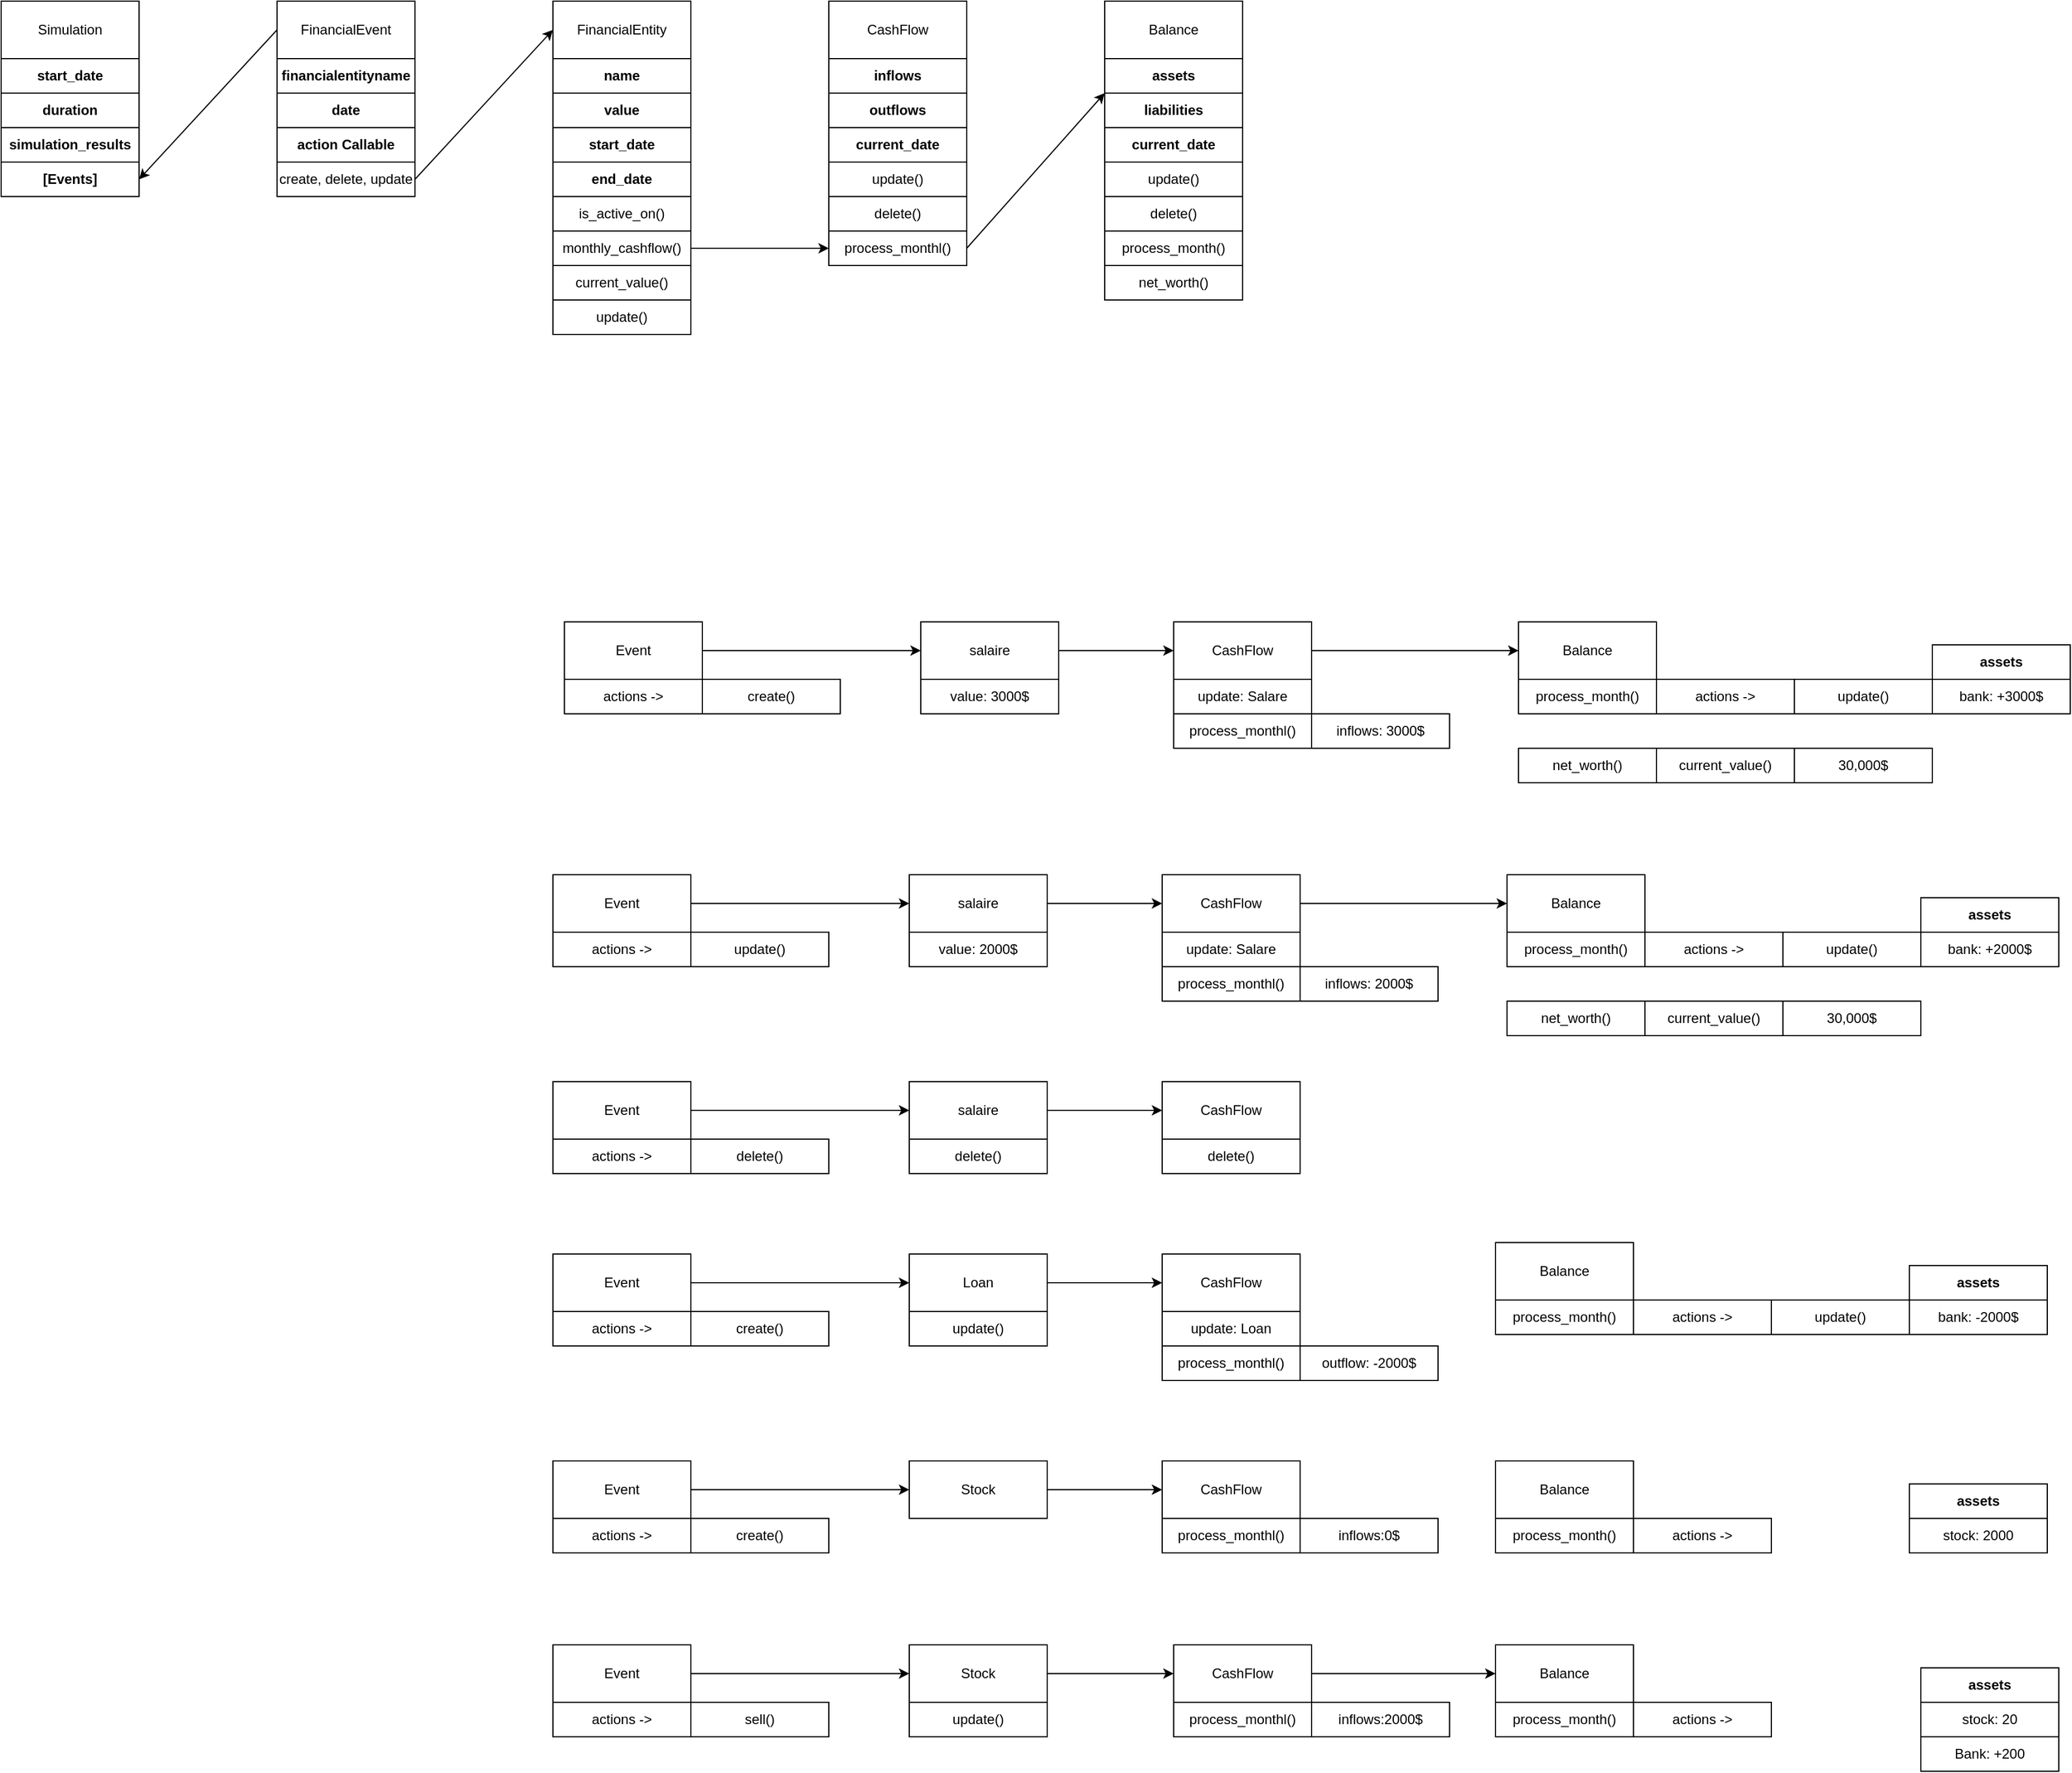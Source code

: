 <mxfile>
    <diagram id="eHtZHDjXAGR3Z7nq8ZNQ" name="Page-1">
        <mxGraphModel dx="1804" dy="349" grid="1" gridSize="10" guides="1" tooltips="1" connect="1" arrows="1" fold="1" page="1" pageScale="1" pageWidth="850" pageHeight="1100" math="0" shadow="0">
            <root>
                <mxCell id="0"/>
                <mxCell id="1" parent="0"/>
                <mxCell id="2" value="FinancialEntity" style="rounded=0;whiteSpace=wrap;html=1;" parent="1" vertex="1">
                    <mxGeometry x="120" y="160" width="120" height="50" as="geometry"/>
                </mxCell>
                <mxCell id="3" value="name" style="rounded=0;whiteSpace=wrap;html=1;fontStyle=1" parent="1" vertex="1">
                    <mxGeometry x="120" y="210" width="120" height="30" as="geometry"/>
                </mxCell>
                <mxCell id="6" value="value" style="rounded=0;whiteSpace=wrap;html=1;fontStyle=1" parent="1" vertex="1">
                    <mxGeometry x="120" y="240" width="120" height="30" as="geometry"/>
                </mxCell>
                <mxCell id="7" value="start_date" style="rounded=0;whiteSpace=wrap;html=1;fontStyle=1" parent="1" vertex="1">
                    <mxGeometry x="120" y="270" width="120" height="30" as="geometry"/>
                </mxCell>
                <mxCell id="8" value="end_date" style="rounded=0;whiteSpace=wrap;html=1;fontStyle=1" parent="1" vertex="1">
                    <mxGeometry x="120" y="300" width="120" height="30" as="geometry"/>
                </mxCell>
                <mxCell id="20" style="edgeStyle=none;html=1;exitX=1;exitY=0.5;exitDx=0;exitDy=0;entryX=0;entryY=0.5;entryDx=0;entryDy=0;" parent="1" source="9" target="19" edge="1">
                    <mxGeometry relative="1" as="geometry"/>
                </mxCell>
                <mxCell id="9" value="monthly_cashflow()" style="rounded=0;whiteSpace=wrap;html=1;" parent="1" vertex="1">
                    <mxGeometry x="120" y="360" width="120" height="30" as="geometry"/>
                </mxCell>
                <mxCell id="10" value="current_value()" style="rounded=0;whiteSpace=wrap;html=1;" parent="1" vertex="1">
                    <mxGeometry x="120" y="390" width="120" height="30" as="geometry"/>
                </mxCell>
                <mxCell id="11" value="update()" style="rounded=0;whiteSpace=wrap;html=1;" parent="1" vertex="1">
                    <mxGeometry x="120" y="420" width="120" height="30" as="geometry"/>
                </mxCell>
                <mxCell id="13" value="is_active_on()" style="rounded=0;whiteSpace=wrap;html=1;" parent="1" vertex="1">
                    <mxGeometry x="120" y="330" width="120" height="30" as="geometry"/>
                </mxCell>
                <mxCell id="15" value="CashFlow" style="rounded=0;whiteSpace=wrap;html=1;" parent="1" vertex="1">
                    <mxGeometry x="360" y="160" width="120" height="50" as="geometry"/>
                </mxCell>
                <mxCell id="16" value="inflows" style="rounded=0;whiteSpace=wrap;html=1;fontStyle=1" parent="1" vertex="1">
                    <mxGeometry x="360" y="210" width="120" height="30" as="geometry"/>
                </mxCell>
                <mxCell id="17" value="outflows" style="rounded=0;whiteSpace=wrap;html=1;fontStyle=1" parent="1" vertex="1">
                    <mxGeometry x="360" y="240" width="120" height="30" as="geometry"/>
                </mxCell>
                <mxCell id="25" style="edgeStyle=none;html=1;exitX=1;exitY=0.5;exitDx=0;exitDy=0;entryX=0;entryY=0;entryDx=0;entryDy=0;" parent="1" source="19" target="23" edge="1">
                    <mxGeometry relative="1" as="geometry"/>
                </mxCell>
                <mxCell id="19" value="&lt;span style=&quot;font-weight: normal;&quot;&gt;process_monthl()&lt;/span&gt;" style="rounded=0;whiteSpace=wrap;html=1;fontStyle=1" parent="1" vertex="1">
                    <mxGeometry x="360" y="360" width="120" height="30" as="geometry"/>
                </mxCell>
                <mxCell id="21" value="Balance" style="rounded=0;whiteSpace=wrap;html=1;" parent="1" vertex="1">
                    <mxGeometry x="600" y="160" width="120" height="50" as="geometry"/>
                </mxCell>
                <mxCell id="22" value="assets" style="rounded=0;whiteSpace=wrap;html=1;fontStyle=1" parent="1" vertex="1">
                    <mxGeometry x="600" y="210" width="120" height="30" as="geometry"/>
                </mxCell>
                <mxCell id="23" value="liabilities" style="rounded=0;whiteSpace=wrap;html=1;fontStyle=1" parent="1" vertex="1">
                    <mxGeometry x="600" y="240" width="120" height="30" as="geometry"/>
                </mxCell>
                <mxCell id="26" value="Simulation" style="rounded=0;whiteSpace=wrap;html=1;" parent="1" vertex="1">
                    <mxGeometry x="-360" y="160" width="120" height="50" as="geometry"/>
                </mxCell>
                <mxCell id="27" value="current_date" style="rounded=0;whiteSpace=wrap;html=1;fontStyle=1" parent="1" vertex="1">
                    <mxGeometry x="360" y="270" width="120" height="30" as="geometry"/>
                </mxCell>
                <mxCell id="29" value="current_date" style="rounded=0;whiteSpace=wrap;html=1;fontStyle=1" parent="1" vertex="1">
                    <mxGeometry x="600" y="270" width="120" height="30" as="geometry"/>
                </mxCell>
                <mxCell id="30" value="&lt;span style=&quot;font-weight: normal;&quot;&gt;process_month()&lt;/span&gt;" style="rounded=0;whiteSpace=wrap;html=1;fontStyle=1" parent="1" vertex="1">
                    <mxGeometry x="600" y="360" width="120" height="30" as="geometry"/>
                </mxCell>
                <mxCell id="31" value="start_date" style="rounded=0;whiteSpace=wrap;html=1;fontStyle=1" parent="1" vertex="1">
                    <mxGeometry x="-360" y="210" width="120" height="30" as="geometry"/>
                </mxCell>
                <mxCell id="32" value="duration" style="rounded=0;whiteSpace=wrap;html=1;fontStyle=1" parent="1" vertex="1">
                    <mxGeometry x="-360" y="240" width="120" height="30" as="geometry"/>
                </mxCell>
                <mxCell id="33" value="[Events]" style="rounded=0;whiteSpace=wrap;html=1;fontStyle=1" parent="1" vertex="1">
                    <mxGeometry x="-360" y="300" width="120" height="30" as="geometry"/>
                </mxCell>
                <mxCell id="40" style="edgeStyle=none;html=1;exitX=0;exitY=0.5;exitDx=0;exitDy=0;entryX=1;entryY=0.5;entryDx=0;entryDy=0;" parent="1" source="34" target="33" edge="1">
                    <mxGeometry relative="1" as="geometry">
                        <mxPoint x="-200" y="185" as="sourcePoint"/>
                    </mxGeometry>
                </mxCell>
                <mxCell id="34" value="FinancialEvent" style="rounded=0;whiteSpace=wrap;html=1;" parent="1" vertex="1">
                    <mxGeometry x="-120" y="160" width="120" height="50" as="geometry"/>
                </mxCell>
                <mxCell id="35" value="financialentityname" style="rounded=0;whiteSpace=wrap;html=1;fontStyle=1" parent="1" vertex="1">
                    <mxGeometry x="-120" y="210" width="120" height="30" as="geometry"/>
                </mxCell>
                <mxCell id="36" value="date" style="rounded=0;whiteSpace=wrap;html=1;fontStyle=1" parent="1" vertex="1">
                    <mxGeometry x="-120" y="240" width="120" height="30" as="geometry"/>
                </mxCell>
                <mxCell id="37" value="action Callable" style="rounded=0;whiteSpace=wrap;html=1;fontStyle=1" parent="1" vertex="1">
                    <mxGeometry x="-120" y="270" width="120" height="30" as="geometry"/>
                </mxCell>
                <mxCell id="42" style="edgeStyle=none;html=1;exitX=1;exitY=0.5;exitDx=0;exitDy=0;entryX=0;entryY=0.5;entryDx=0;entryDy=0;" parent="1" source="39" target="2" edge="1">
                    <mxGeometry relative="1" as="geometry"/>
                </mxCell>
                <mxCell id="39" value="create, delete, update" style="rounded=0;whiteSpace=wrap;html=1;fontStyle=0" parent="1" vertex="1">
                    <mxGeometry x="-120" y="300" width="120" height="30" as="geometry"/>
                </mxCell>
                <mxCell id="41" value="simulation_results" style="rounded=0;whiteSpace=wrap;html=1;fontStyle=1" parent="1" vertex="1">
                    <mxGeometry x="-360" y="270" width="120" height="30" as="geometry"/>
                </mxCell>
                <mxCell id="44" style="edgeStyle=none;html=1;exitX=1;exitY=0.5;exitDx=0;exitDy=0;entryX=0;entryY=0.5;entryDx=0;entryDy=0;" parent="1" source="43" target="45" edge="1">
                    <mxGeometry relative="1" as="geometry">
                        <mxPoint x="660" y="739.889" as="targetPoint"/>
                    </mxGeometry>
                </mxCell>
                <mxCell id="43" value="salaire" style="rounded=0;whiteSpace=wrap;html=1;" parent="1" vertex="1">
                    <mxGeometry x="440" y="700" width="120" height="50" as="geometry"/>
                </mxCell>
                <mxCell id="53" style="edgeStyle=none;html=1;exitX=1;exitY=0.5;exitDx=0;exitDy=0;" parent="1" source="45" target="48" edge="1">
                    <mxGeometry relative="1" as="geometry"/>
                </mxCell>
                <mxCell id="45" value="CashFlow" style="rounded=0;whiteSpace=wrap;html=1;" parent="1" vertex="1">
                    <mxGeometry x="660" y="700" width="120" height="50" as="geometry"/>
                </mxCell>
                <mxCell id="46" value="&lt;span style=&quot;font-weight: normal;&quot;&gt;inflows: 3000$&lt;/span&gt;" style="rounded=0;whiteSpace=wrap;html=1;fontStyle=1" parent="1" vertex="1">
                    <mxGeometry x="780" y="780" width="120" height="30" as="geometry"/>
                </mxCell>
                <mxCell id="47" value="&lt;span style=&quot;font-weight: normal;&quot;&gt;process_monthl()&lt;/span&gt;" style="rounded=0;whiteSpace=wrap;html=1;fontStyle=1" parent="1" vertex="1">
                    <mxGeometry x="660" y="780" width="120" height="30" as="geometry"/>
                </mxCell>
                <mxCell id="48" value="Balance" style="rounded=0;whiteSpace=wrap;html=1;" parent="1" vertex="1">
                    <mxGeometry x="960" y="700" width="120" height="50" as="geometry"/>
                </mxCell>
                <mxCell id="50" value="&lt;span style=&quot;font-weight: normal;&quot;&gt;process_month()&lt;/span&gt;" style="rounded=0;whiteSpace=wrap;html=1;fontStyle=1" parent="1" vertex="1">
                    <mxGeometry x="960" y="750" width="120" height="30" as="geometry"/>
                </mxCell>
                <mxCell id="51" value="assets" style="rounded=0;whiteSpace=wrap;html=1;fontStyle=1" parent="1" vertex="1">
                    <mxGeometry x="1320" y="720" width="120" height="30" as="geometry"/>
                </mxCell>
                <mxCell id="52" value="bank: +3000$" style="rounded=0;whiteSpace=wrap;html=1;fontStyle=0" parent="1" vertex="1">
                    <mxGeometry x="1320" y="750" width="120" height="30" as="geometry"/>
                </mxCell>
                <mxCell id="54" value="&lt;span style=&quot;font-weight: normal;&quot;&gt;net_worth()&lt;/span&gt;" style="rounded=0;whiteSpace=wrap;html=1;fontStyle=1" parent="1" vertex="1">
                    <mxGeometry x="600" y="390" width="120" height="30" as="geometry"/>
                </mxCell>
                <mxCell id="55" value="&lt;span style=&quot;font-weight: normal;&quot;&gt;net_worth()&lt;/span&gt;" style="rounded=0;whiteSpace=wrap;html=1;fontStyle=1" parent="1" vertex="1">
                    <mxGeometry x="960" y="810" width="120" height="30" as="geometry"/>
                </mxCell>
                <mxCell id="56" value="&lt;span style=&quot;font-weight: normal;&quot;&gt;current_value()&lt;/span&gt;" style="rounded=0;whiteSpace=wrap;html=1;fontStyle=1" parent="1" vertex="1">
                    <mxGeometry x="1080" y="810" width="120" height="30" as="geometry"/>
                </mxCell>
                <mxCell id="57" value="30,000$" style="rounded=0;whiteSpace=wrap;html=1;fontStyle=0" parent="1" vertex="1">
                    <mxGeometry x="1200" y="810" width="120" height="30" as="geometry"/>
                </mxCell>
                <mxCell id="58" value="actions -&amp;gt;" style="rounded=0;whiteSpace=wrap;html=1;fontStyle=0" parent="1" vertex="1">
                    <mxGeometry x="1080" y="750" width="120" height="30" as="geometry"/>
                </mxCell>
                <mxCell id="59" value="update()" style="rounded=0;whiteSpace=wrap;html=1;fontStyle=0" parent="1" vertex="1">
                    <mxGeometry x="1200" y="750" width="120" height="30" as="geometry"/>
                </mxCell>
                <mxCell id="67" style="edgeStyle=none;html=1;exitX=1;exitY=0.5;exitDx=0;exitDy=0;" parent="1" source="61" target="43" edge="1">
                    <mxGeometry relative="1" as="geometry"/>
                </mxCell>
                <mxCell id="61" value="Event" style="rounded=0;whiteSpace=wrap;html=1;" parent="1" vertex="1">
                    <mxGeometry x="130" y="700" width="120" height="50" as="geometry"/>
                </mxCell>
                <mxCell id="64" value="actions -&amp;gt;" style="rounded=0;whiteSpace=wrap;html=1;fontStyle=0" parent="1" vertex="1">
                    <mxGeometry x="130" y="750" width="120" height="30" as="geometry"/>
                </mxCell>
                <mxCell id="65" value="create()" style="rounded=0;whiteSpace=wrap;html=1;fontStyle=0" parent="1" vertex="1">
                    <mxGeometry x="250" y="750" width="120" height="30" as="geometry"/>
                </mxCell>
                <mxCell id="66" value="&lt;span style=&quot;font-weight: normal;&quot;&gt;value: 3000$&lt;/span&gt;" style="rounded=0;whiteSpace=wrap;html=1;fontStyle=1" parent="1" vertex="1">
                    <mxGeometry x="440" y="750" width="120" height="30" as="geometry"/>
                </mxCell>
                <mxCell id="68" style="edgeStyle=none;html=1;exitX=1;exitY=0.5;exitDx=0;exitDy=0;entryX=0;entryY=0.5;entryDx=0;entryDy=0;" parent="1" source="69" target="71" edge="1">
                    <mxGeometry relative="1" as="geometry">
                        <mxPoint x="650" y="959.889" as="targetPoint"/>
                    </mxGeometry>
                </mxCell>
                <mxCell id="69" value="salaire" style="rounded=0;whiteSpace=wrap;html=1;" parent="1" vertex="1">
                    <mxGeometry x="430" y="920" width="120" height="50" as="geometry"/>
                </mxCell>
                <mxCell id="70" style="edgeStyle=none;html=1;exitX=1;exitY=0.5;exitDx=0;exitDy=0;" parent="1" source="71" target="74" edge="1">
                    <mxGeometry relative="1" as="geometry"/>
                </mxCell>
                <mxCell id="71" value="CashFlow" style="rounded=0;whiteSpace=wrap;html=1;" parent="1" vertex="1">
                    <mxGeometry x="650" y="920" width="120" height="50" as="geometry"/>
                </mxCell>
                <mxCell id="72" value="&lt;span style=&quot;font-weight: normal;&quot;&gt;inflows: 2000$&lt;/span&gt;" style="rounded=0;whiteSpace=wrap;html=1;fontStyle=1" parent="1" vertex="1">
                    <mxGeometry x="770" y="1000" width="120" height="30" as="geometry"/>
                </mxCell>
                <mxCell id="73" value="&lt;span style=&quot;font-weight: normal;&quot;&gt;process_monthl()&lt;/span&gt;" style="rounded=0;whiteSpace=wrap;html=1;fontStyle=1" parent="1" vertex="1">
                    <mxGeometry x="650" y="1000" width="120" height="30" as="geometry"/>
                </mxCell>
                <mxCell id="74" value="Balance" style="rounded=0;whiteSpace=wrap;html=1;" parent="1" vertex="1">
                    <mxGeometry x="950" y="920" width="120" height="50" as="geometry"/>
                </mxCell>
                <mxCell id="75" value="&lt;span style=&quot;font-weight: normal;&quot;&gt;process_month()&lt;/span&gt;" style="rounded=0;whiteSpace=wrap;html=1;fontStyle=1" parent="1" vertex="1">
                    <mxGeometry x="950" y="970" width="120" height="30" as="geometry"/>
                </mxCell>
                <mxCell id="76" value="assets" style="rounded=0;whiteSpace=wrap;html=1;fontStyle=1" parent="1" vertex="1">
                    <mxGeometry x="1310" y="940" width="120" height="30" as="geometry"/>
                </mxCell>
                <mxCell id="77" value="bank: +2000$" style="rounded=0;whiteSpace=wrap;html=1;fontStyle=0" parent="1" vertex="1">
                    <mxGeometry x="1310" y="970" width="120" height="30" as="geometry"/>
                </mxCell>
                <mxCell id="78" value="&lt;span style=&quot;font-weight: normal;&quot;&gt;net_worth()&lt;/span&gt;" style="rounded=0;whiteSpace=wrap;html=1;fontStyle=1" parent="1" vertex="1">
                    <mxGeometry x="950" y="1030" width="120" height="30" as="geometry"/>
                </mxCell>
                <mxCell id="79" value="&lt;span style=&quot;font-weight: normal;&quot;&gt;current_value()&lt;/span&gt;" style="rounded=0;whiteSpace=wrap;html=1;fontStyle=1" parent="1" vertex="1">
                    <mxGeometry x="1070" y="1030" width="120" height="30" as="geometry"/>
                </mxCell>
                <mxCell id="80" value="30,000$" style="rounded=0;whiteSpace=wrap;html=1;fontStyle=0" parent="1" vertex="1">
                    <mxGeometry x="1190" y="1030" width="120" height="30" as="geometry"/>
                </mxCell>
                <mxCell id="81" value="actions -&amp;gt;" style="rounded=0;whiteSpace=wrap;html=1;fontStyle=0" parent="1" vertex="1">
                    <mxGeometry x="1070" y="970" width="120" height="30" as="geometry"/>
                </mxCell>
                <mxCell id="82" value="update()" style="rounded=0;whiteSpace=wrap;html=1;fontStyle=0" parent="1" vertex="1">
                    <mxGeometry x="1190" y="970" width="120" height="30" as="geometry"/>
                </mxCell>
                <mxCell id="83" style="edgeStyle=none;html=1;exitX=1;exitY=0.5;exitDx=0;exitDy=0;" parent="1" source="84" target="69" edge="1">
                    <mxGeometry relative="1" as="geometry"/>
                </mxCell>
                <mxCell id="84" value="Event" style="rounded=0;whiteSpace=wrap;html=1;" parent="1" vertex="1">
                    <mxGeometry x="120" y="920" width="120" height="50" as="geometry"/>
                </mxCell>
                <mxCell id="85" value="actions -&amp;gt;" style="rounded=0;whiteSpace=wrap;html=1;fontStyle=0" parent="1" vertex="1">
                    <mxGeometry x="120" y="970" width="120" height="30" as="geometry"/>
                </mxCell>
                <mxCell id="86" value="update()" style="rounded=0;whiteSpace=wrap;html=1;fontStyle=0" parent="1" vertex="1">
                    <mxGeometry x="240" y="970" width="120" height="30" as="geometry"/>
                </mxCell>
                <mxCell id="87" value="&lt;span style=&quot;font-weight: normal;&quot;&gt;value: 2000$&lt;/span&gt;" style="rounded=0;whiteSpace=wrap;html=1;fontStyle=1" parent="1" vertex="1">
                    <mxGeometry x="430" y="970" width="120" height="30" as="geometry"/>
                </mxCell>
                <mxCell id="88" style="edgeStyle=none;html=1;exitX=1;exitY=0.5;exitDx=0;exitDy=0;entryX=0;entryY=0.5;entryDx=0;entryDy=0;" parent="1" source="89" edge="1">
                    <mxGeometry relative="1" as="geometry">
                        <mxPoint x="650" y="1125" as="targetPoint"/>
                    </mxGeometry>
                </mxCell>
                <mxCell id="89" value="salaire" style="rounded=0;whiteSpace=wrap;html=1;" parent="1" vertex="1">
                    <mxGeometry x="430" y="1100" width="120" height="50" as="geometry"/>
                </mxCell>
                <mxCell id="103" style="edgeStyle=none;html=1;exitX=1;exitY=0.5;exitDx=0;exitDy=0;" parent="1" source="104" target="89" edge="1">
                    <mxGeometry relative="1" as="geometry"/>
                </mxCell>
                <mxCell id="104" value="Event" style="rounded=0;whiteSpace=wrap;html=1;" parent="1" vertex="1">
                    <mxGeometry x="120" y="1100" width="120" height="50" as="geometry"/>
                </mxCell>
                <mxCell id="105" value="actions -&amp;gt;" style="rounded=0;whiteSpace=wrap;html=1;fontStyle=0" parent="1" vertex="1">
                    <mxGeometry x="120" y="1150" width="120" height="30" as="geometry"/>
                </mxCell>
                <mxCell id="106" value="delete()" style="rounded=0;whiteSpace=wrap;html=1;fontStyle=0" parent="1" vertex="1">
                    <mxGeometry x="240" y="1150" width="120" height="30" as="geometry"/>
                </mxCell>
                <mxCell id="108" value="delete()" style="rounded=0;whiteSpace=wrap;html=1;" parent="1" vertex="1">
                    <mxGeometry x="430" y="1150" width="120" height="30" as="geometry"/>
                </mxCell>
                <mxCell id="109" value="CashFlow" style="rounded=0;whiteSpace=wrap;html=1;" parent="1" vertex="1">
                    <mxGeometry x="650" y="1100" width="120" height="50" as="geometry"/>
                </mxCell>
                <mxCell id="111" value="delete()" style="rounded=0;whiteSpace=wrap;html=1;" parent="1" vertex="1">
                    <mxGeometry x="650" y="1150" width="120" height="30" as="geometry"/>
                </mxCell>
                <mxCell id="112" value="&lt;span style=&quot;font-weight: normal;&quot;&gt;update()&lt;/span&gt;" style="rounded=0;whiteSpace=wrap;html=1;fontStyle=1" parent="1" vertex="1">
                    <mxGeometry x="360" y="300" width="120" height="30" as="geometry"/>
                </mxCell>
                <mxCell id="113" value="&lt;span style=&quot;font-weight: normal;&quot;&gt;delete()&lt;/span&gt;" style="rounded=0;whiteSpace=wrap;html=1;fontStyle=1" parent="1" vertex="1">
                    <mxGeometry x="360" y="330" width="120" height="30" as="geometry"/>
                </mxCell>
                <mxCell id="115" value="&lt;span style=&quot;font-weight: normal;&quot;&gt;update()&lt;/span&gt;" style="rounded=0;whiteSpace=wrap;html=1;fontStyle=1" parent="1" vertex="1">
                    <mxGeometry x="600" y="300" width="120" height="30" as="geometry"/>
                </mxCell>
                <mxCell id="116" value="&lt;span style=&quot;font-weight: normal;&quot;&gt;delete()&lt;/span&gt;" style="rounded=0;whiteSpace=wrap;html=1;fontStyle=1" parent="1" vertex="1">
                    <mxGeometry x="600" y="330" width="120" height="30" as="geometry"/>
                </mxCell>
                <mxCell id="123" style="edgeStyle=none;html=1;exitX=1;exitY=0.5;exitDx=0;exitDy=0;entryX=0;entryY=0.5;entryDx=0;entryDy=0;" parent="1" source="117" target="120" edge="1">
                    <mxGeometry relative="1" as="geometry"/>
                </mxCell>
                <mxCell id="117" value="Event" style="rounded=0;whiteSpace=wrap;html=1;" parent="1" vertex="1">
                    <mxGeometry x="120" y="1250" width="120" height="50" as="geometry"/>
                </mxCell>
                <mxCell id="118" value="actions -&amp;gt;" style="rounded=0;whiteSpace=wrap;html=1;fontStyle=0" parent="1" vertex="1">
                    <mxGeometry x="120" y="1300" width="120" height="30" as="geometry"/>
                </mxCell>
                <mxCell id="119" value="create()" style="rounded=0;whiteSpace=wrap;html=1;fontStyle=0" parent="1" vertex="1">
                    <mxGeometry x="240" y="1300" width="120" height="30" as="geometry"/>
                </mxCell>
                <mxCell id="127" style="edgeStyle=none;html=1;exitX=1;exitY=0.5;exitDx=0;exitDy=0;" parent="1" source="120" target="124" edge="1">
                    <mxGeometry relative="1" as="geometry"/>
                </mxCell>
                <mxCell id="120" value="Loan" style="rounded=0;whiteSpace=wrap;html=1;" parent="1" vertex="1">
                    <mxGeometry x="430" y="1250" width="120" height="50" as="geometry"/>
                </mxCell>
                <mxCell id="124" value="CashFlow" style="rounded=0;whiteSpace=wrap;html=1;" parent="1" vertex="1">
                    <mxGeometry x="650" y="1250" width="120" height="50" as="geometry"/>
                </mxCell>
                <mxCell id="125" value="&lt;span style=&quot;font-weight: normal;&quot;&gt;update: Salare&lt;/span&gt;" style="rounded=0;whiteSpace=wrap;html=1;fontStyle=1" parent="1" vertex="1">
                    <mxGeometry x="660" y="750" width="120" height="30" as="geometry"/>
                </mxCell>
                <mxCell id="126" value="&lt;span style=&quot;font-weight: normal;&quot;&gt;update: Salare&lt;/span&gt;" style="rounded=0;whiteSpace=wrap;html=1;fontStyle=1" parent="1" vertex="1">
                    <mxGeometry x="650" y="970" width="120" height="30" as="geometry"/>
                </mxCell>
                <mxCell id="128" value="&lt;span style=&quot;font-weight: normal;&quot;&gt;update: Loan&lt;/span&gt;" style="rounded=0;whiteSpace=wrap;html=1;fontStyle=1" parent="1" vertex="1">
                    <mxGeometry x="650" y="1300" width="120" height="30" as="geometry"/>
                </mxCell>
                <mxCell id="129" value="&lt;span style=&quot;font-weight: normal;&quot;&gt;outflow: -2000$&lt;/span&gt;" style="rounded=0;whiteSpace=wrap;html=1;fontStyle=1" parent="1" vertex="1">
                    <mxGeometry x="770" y="1330" width="120" height="30" as="geometry"/>
                </mxCell>
                <mxCell id="130" value="&lt;span style=&quot;font-weight: normal;&quot;&gt;process_monthl()&lt;/span&gt;" style="rounded=0;whiteSpace=wrap;html=1;fontStyle=1" parent="1" vertex="1">
                    <mxGeometry x="650" y="1330" width="120" height="30" as="geometry"/>
                </mxCell>
                <mxCell id="131" value="Balance" style="rounded=0;whiteSpace=wrap;html=1;" parent="1" vertex="1">
                    <mxGeometry x="940" y="1240" width="120" height="50" as="geometry"/>
                </mxCell>
                <mxCell id="132" value="&lt;span style=&quot;font-weight: normal;&quot;&gt;process_month()&lt;/span&gt;" style="rounded=0;whiteSpace=wrap;html=1;fontStyle=1" parent="1" vertex="1">
                    <mxGeometry x="940" y="1290" width="120" height="30" as="geometry"/>
                </mxCell>
                <mxCell id="133" value="actions -&amp;gt;" style="rounded=0;whiteSpace=wrap;html=1;fontStyle=0" parent="1" vertex="1">
                    <mxGeometry x="1060" y="1290" width="120" height="30" as="geometry"/>
                </mxCell>
                <mxCell id="134" value="update()" style="rounded=0;whiteSpace=wrap;html=1;fontStyle=0" parent="1" vertex="1">
                    <mxGeometry x="1180" y="1290" width="120" height="30" as="geometry"/>
                </mxCell>
                <mxCell id="138" value="assets" style="rounded=0;whiteSpace=wrap;html=1;fontStyle=1" parent="1" vertex="1">
                    <mxGeometry x="1300" y="1260" width="120" height="30" as="geometry"/>
                </mxCell>
                <mxCell id="139" value="bank: -2000$" style="rounded=0;whiteSpace=wrap;html=1;fontStyle=0" parent="1" vertex="1">
                    <mxGeometry x="1300" y="1290" width="120" height="30" as="geometry"/>
                </mxCell>
                <mxCell id="141" style="edgeStyle=none;html=1;exitX=1;exitY=0.5;exitDx=0;exitDy=0;entryX=0;entryY=0.5;entryDx=0;entryDy=0;" parent="1" source="142" target="145" edge="1">
                    <mxGeometry relative="1" as="geometry"/>
                </mxCell>
                <mxCell id="142" value="Event" style="rounded=0;whiteSpace=wrap;html=1;" parent="1" vertex="1">
                    <mxGeometry x="120" y="1430" width="120" height="50" as="geometry"/>
                </mxCell>
                <mxCell id="143" value="actions -&amp;gt;" style="rounded=0;whiteSpace=wrap;html=1;fontStyle=0" parent="1" vertex="1">
                    <mxGeometry x="120" y="1480" width="120" height="30" as="geometry"/>
                </mxCell>
                <mxCell id="144" value="create()" style="rounded=0;whiteSpace=wrap;html=1;fontStyle=0" parent="1" vertex="1">
                    <mxGeometry x="240" y="1480" width="120" height="30" as="geometry"/>
                </mxCell>
                <mxCell id="147" style="edgeStyle=none;html=1;exitX=1;exitY=0.5;exitDx=0;exitDy=0;entryX=0;entryY=0.5;entryDx=0;entryDy=0;" parent="1" source="145" target="146" edge="1">
                    <mxGeometry relative="1" as="geometry"/>
                </mxCell>
                <mxCell id="145" value="Stock" style="rounded=0;whiteSpace=wrap;html=1;" parent="1" vertex="1">
                    <mxGeometry x="430" y="1430" width="120" height="50" as="geometry"/>
                </mxCell>
                <mxCell id="146" value="CashFlow" style="rounded=0;whiteSpace=wrap;html=1;" parent="1" vertex="1">
                    <mxGeometry x="650" y="1430" width="120" height="50" as="geometry"/>
                </mxCell>
                <mxCell id="148" value="&lt;span style=&quot;font-weight: 400;&quot;&gt;inflows:0$&lt;/span&gt;" style="rounded=0;whiteSpace=wrap;html=1;fontStyle=1" parent="1" vertex="1">
                    <mxGeometry x="770" y="1480" width="120" height="30" as="geometry"/>
                </mxCell>
                <mxCell id="149" value="&lt;span style=&quot;font-weight: normal;&quot;&gt;process_monthl()&lt;/span&gt;" style="rounded=0;whiteSpace=wrap;html=1;fontStyle=1" parent="1" vertex="1">
                    <mxGeometry x="650" y="1480" width="120" height="30" as="geometry"/>
                </mxCell>
                <mxCell id="150" value="Balance" style="rounded=0;whiteSpace=wrap;html=1;" parent="1" vertex="1">
                    <mxGeometry x="940" y="1430" width="120" height="50" as="geometry"/>
                </mxCell>
                <mxCell id="152" value="&lt;span style=&quot;font-weight: normal;&quot;&gt;process_month()&lt;/span&gt;" style="rounded=0;whiteSpace=wrap;html=1;fontStyle=1" parent="1" vertex="1">
                    <mxGeometry x="940" y="1480" width="120" height="30" as="geometry"/>
                </mxCell>
                <mxCell id="153" value="actions -&amp;gt;" style="rounded=0;whiteSpace=wrap;html=1;fontStyle=0" parent="1" vertex="1">
                    <mxGeometry x="1060" y="1480" width="120" height="30" as="geometry"/>
                </mxCell>
                <mxCell id="155" value="assets" style="rounded=0;whiteSpace=wrap;html=1;fontStyle=1" parent="1" vertex="1">
                    <mxGeometry x="1300" y="1450" width="120" height="30" as="geometry"/>
                </mxCell>
                <mxCell id="156" value="stock: 2000" style="rounded=0;whiteSpace=wrap;html=1;fontStyle=0" parent="1" vertex="1">
                    <mxGeometry x="1300" y="1480" width="120" height="30" as="geometry"/>
                </mxCell>
                <mxCell id="157" style="edgeStyle=none;html=1;exitX=1;exitY=0.5;exitDx=0;exitDy=0;entryX=0;entryY=0.5;entryDx=0;entryDy=0;" parent="1" source="158" target="162" edge="1">
                    <mxGeometry relative="1" as="geometry"/>
                </mxCell>
                <mxCell id="158" value="Event" style="rounded=0;whiteSpace=wrap;html=1;" parent="1" vertex="1">
                    <mxGeometry x="120" y="1590" width="120" height="50" as="geometry"/>
                </mxCell>
                <mxCell id="159" value="actions -&amp;gt;" style="rounded=0;whiteSpace=wrap;html=1;fontStyle=0" parent="1" vertex="1">
                    <mxGeometry x="120" y="1640" width="120" height="30" as="geometry"/>
                </mxCell>
                <mxCell id="160" value="sell()" style="rounded=0;whiteSpace=wrap;html=1;fontStyle=0" parent="1" vertex="1">
                    <mxGeometry x="240" y="1640" width="120" height="30" as="geometry"/>
                </mxCell>
                <mxCell id="173" style="edgeStyle=none;html=1;exitX=1;exitY=0.5;exitDx=0;exitDy=0;entryX=0;entryY=0.5;entryDx=0;entryDy=0;" parent="1" source="162" target="163" edge="1">
                    <mxGeometry relative="1" as="geometry"/>
                </mxCell>
                <mxCell id="162" value="Stock" style="rounded=0;whiteSpace=wrap;html=1;" parent="1" vertex="1">
                    <mxGeometry x="430" y="1590" width="120" height="50" as="geometry"/>
                </mxCell>
                <mxCell id="174" style="edgeStyle=none;html=1;exitX=1;exitY=0.5;exitDx=0;exitDy=0;" parent="1" source="163" target="166" edge="1">
                    <mxGeometry relative="1" as="geometry"/>
                </mxCell>
                <mxCell id="163" value="CashFlow" style="rounded=0;whiteSpace=wrap;html=1;" parent="1" vertex="1">
                    <mxGeometry x="660" y="1590" width="120" height="50" as="geometry"/>
                </mxCell>
                <mxCell id="164" value="&lt;span style=&quot;font-weight: 400;&quot;&gt;inflows:2000$&lt;/span&gt;" style="rounded=0;whiteSpace=wrap;html=1;fontStyle=1" parent="1" vertex="1">
                    <mxGeometry x="780" y="1640" width="120" height="30" as="geometry"/>
                </mxCell>
                <mxCell id="165" value="&lt;span style=&quot;font-weight: normal;&quot;&gt;process_monthl()&lt;/span&gt;" style="rounded=0;whiteSpace=wrap;html=1;fontStyle=1" parent="1" vertex="1">
                    <mxGeometry x="660" y="1640" width="120" height="30" as="geometry"/>
                </mxCell>
                <mxCell id="166" value="Balance" style="rounded=0;whiteSpace=wrap;html=1;" parent="1" vertex="1">
                    <mxGeometry x="940" y="1590" width="120" height="50" as="geometry"/>
                </mxCell>
                <mxCell id="167" value="&lt;span style=&quot;font-weight: normal;&quot;&gt;process_month()&lt;/span&gt;" style="rounded=0;whiteSpace=wrap;html=1;fontStyle=1" parent="1" vertex="1">
                    <mxGeometry x="940" y="1640" width="120" height="30" as="geometry"/>
                </mxCell>
                <mxCell id="168" value="actions -&amp;gt;" style="rounded=0;whiteSpace=wrap;html=1;fontStyle=0" parent="1" vertex="1">
                    <mxGeometry x="1060" y="1640" width="120" height="30" as="geometry"/>
                </mxCell>
                <mxCell id="169" value="assets" style="rounded=0;whiteSpace=wrap;html=1;fontStyle=1" parent="1" vertex="1">
                    <mxGeometry x="1310" y="1610" width="120" height="30" as="geometry"/>
                </mxCell>
                <mxCell id="170" value="stock: 20" style="rounded=0;whiteSpace=wrap;html=1;fontStyle=0" parent="1" vertex="1">
                    <mxGeometry x="1310" y="1640" width="120" height="30" as="geometry"/>
                </mxCell>
                <mxCell id="171" value="update()" style="rounded=0;whiteSpace=wrap;html=1;" parent="1" vertex="1">
                    <mxGeometry x="430" y="1300" width="120" height="30" as="geometry"/>
                </mxCell>
                <mxCell id="172" value="update()" style="rounded=0;whiteSpace=wrap;html=1;" parent="1" vertex="1">
                    <mxGeometry x="430" y="1640" width="120" height="30" as="geometry"/>
                </mxCell>
                <mxCell id="175" value="Bank: +200" style="rounded=0;whiteSpace=wrap;html=1;fontStyle=0" parent="1" vertex="1">
                    <mxGeometry x="1310" y="1670" width="120" height="30" as="geometry"/>
                </mxCell>
            </root>
        </mxGraphModel>
    </diagram>
</mxfile>